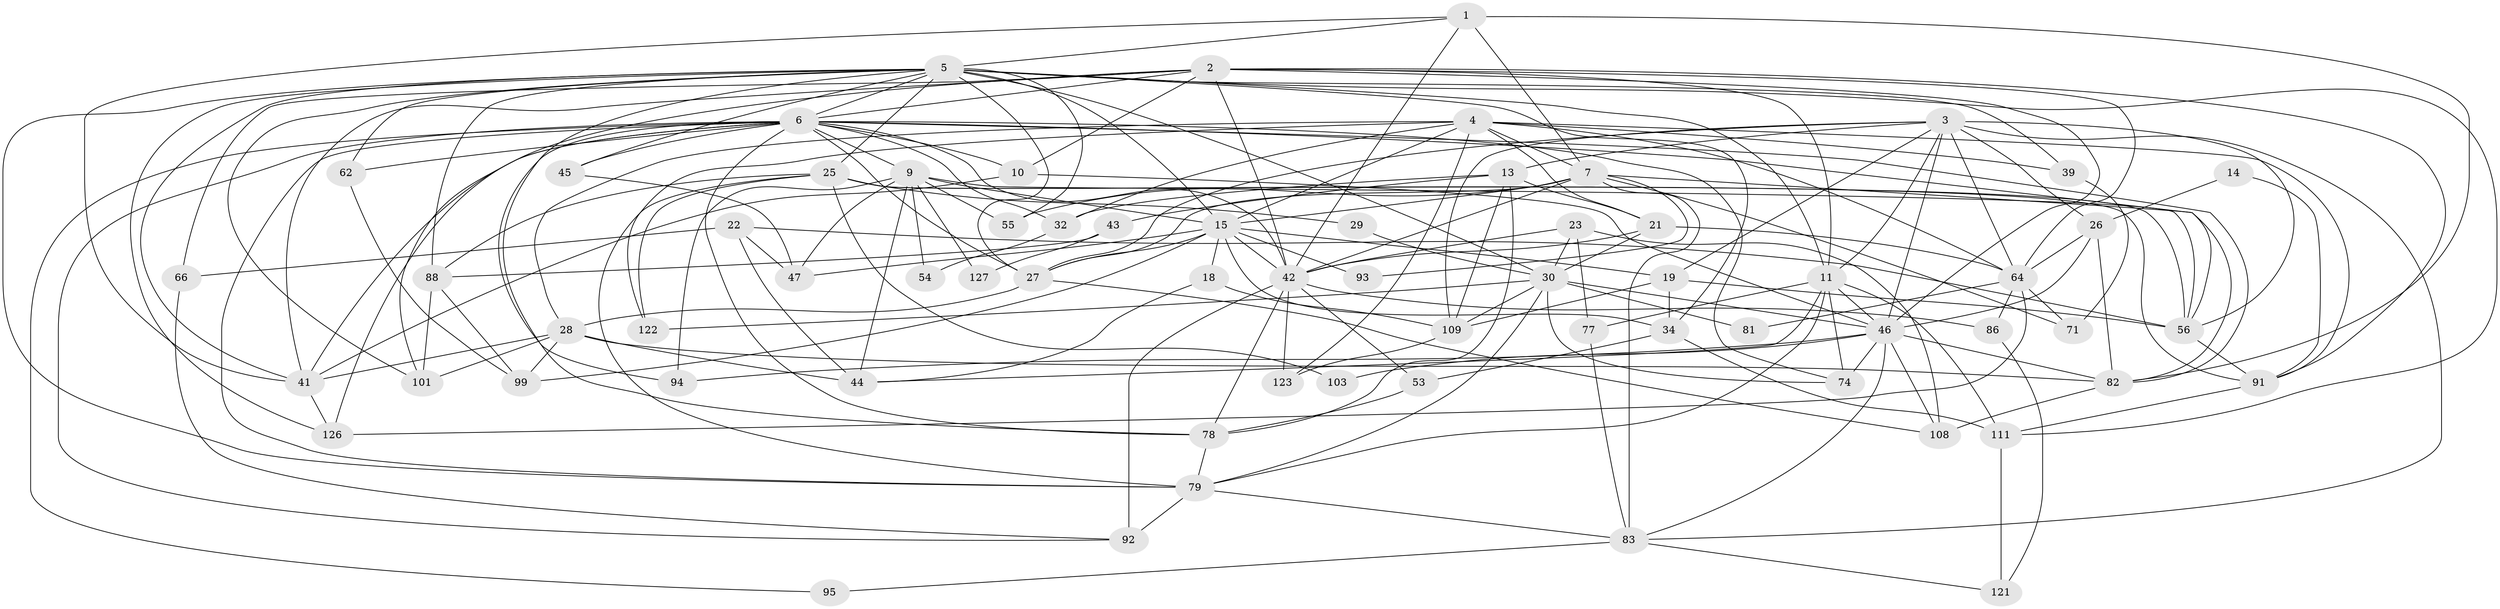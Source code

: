 // original degree distribution, {3: 0.2537313432835821, 6: 0.07462686567164178, 4: 0.3582089552238806, 5: 0.19402985074626866, 2: 0.08955223880597014, 7: 0.029850746268656716}
// Generated by graph-tools (version 1.1) at 2025/14/03/09/25 04:14:58]
// undirected, 67 vertices, 189 edges
graph export_dot {
graph [start="1"]
  node [color=gray90,style=filled];
  1 [super="+38+36"];
  2 [super="+58"];
  3 [super="+24"];
  4 [super="+84+20+63"];
  5 [super="+50+31+72+12"];
  6 [super="+61+8+16"];
  7 [super="+40"];
  9 [super="+35"];
  10;
  11 [super="+69"];
  13 [super="+59"];
  14;
  15 [super="+17"];
  18;
  19 [super="+65"];
  21;
  22;
  23 [super="+112"];
  25 [super="+37"];
  26 [super="+68+116"];
  27;
  28 [super="+48+51"];
  29;
  30 [super="+100+115"];
  32 [super="+129"];
  34;
  39;
  41 [super="+117+73"];
  42 [super="+52+107"];
  43;
  44;
  45;
  46 [super="+114+49+120"];
  47;
  53;
  54;
  55;
  56 [super="+87"];
  62;
  64 [super="+89"];
  66;
  71;
  74;
  77;
  78 [super="+96"];
  79 [super="+80"];
  81;
  82 [super="+85"];
  83 [super="+113"];
  86;
  88 [super="+133"];
  91;
  92 [super="+119"];
  93;
  94;
  95;
  99;
  101;
  103;
  108;
  109 [super="+118"];
  111 [super="+124"];
  121;
  122;
  123;
  126;
  127;
  1 -- 41;
  1 -- 42;
  1 -- 7 [weight=2];
  1 -- 5;
  1 -- 82;
  2 -- 91;
  2 -- 101;
  2 -- 64;
  2 -- 66;
  2 -- 6;
  2 -- 41;
  2 -- 10;
  2 -- 11;
  2 -- 42;
  2 -- 46;
  3 -- 27;
  3 -- 64;
  3 -- 56 [weight=2];
  3 -- 11;
  3 -- 13;
  3 -- 19;
  3 -- 83;
  3 -- 26;
  3 -- 109;
  3 -- 46 [weight=2];
  4 -- 32;
  4 -- 122;
  4 -- 123;
  4 -- 21;
  4 -- 91;
  4 -- 39;
  4 -- 64;
  4 -- 15;
  4 -- 7;
  4 -- 28;
  5 -- 62;
  5 -- 34;
  5 -- 101;
  5 -- 55;
  5 -- 30 [weight=2];
  5 -- 78;
  5 -- 79;
  5 -- 39;
  5 -- 45;
  5 -- 111;
  5 -- 27;
  5 -- 126;
  5 -- 6;
  5 -- 88;
  5 -- 41;
  5 -- 15;
  5 -- 11 [weight=2];
  5 -- 25 [weight=2];
  6 -- 32;
  6 -- 45 [weight=2];
  6 -- 126;
  6 -- 10;
  6 -- 27;
  6 -- 94;
  6 -- 92;
  6 -- 74;
  6 -- 79;
  6 -- 56;
  6 -- 9;
  6 -- 41;
  6 -- 42;
  6 -- 78;
  6 -- 82;
  6 -- 62;
  6 -- 95;
  7 -- 71;
  7 -- 83;
  7 -- 42;
  7 -- 15 [weight=2];
  7 -- 82;
  7 -- 55;
  7 -- 27;
  7 -- 93;
  9 -- 44;
  9 -- 47;
  9 -- 94;
  9 -- 54;
  9 -- 55;
  9 -- 127;
  9 -- 15;
  9 -- 56;
  10 -- 41;
  10 -- 46;
  11 -- 46 [weight=2];
  11 -- 111;
  11 -- 79;
  11 -- 77;
  11 -- 74;
  11 -- 44;
  13 -- 43;
  13 -- 78;
  13 -- 21;
  13 -- 32;
  13 -- 109;
  14 -- 91;
  14 -- 26;
  15 -- 93;
  15 -- 34;
  15 -- 99;
  15 -- 42;
  15 -- 47;
  15 -- 18;
  15 -- 19;
  15 -- 27;
  18 -- 44;
  18 -- 109;
  19 -- 109;
  19 -- 34;
  19 -- 56;
  21 -- 30;
  21 -- 64;
  21 -- 42;
  22 -- 44;
  22 -- 47;
  22 -- 56;
  22 -- 66;
  23 -- 108;
  23 -- 77;
  23 -- 30;
  23 -- 42;
  25 -- 103;
  25 -- 56;
  25 -- 88;
  25 -- 122;
  25 -- 91;
  25 -- 29;
  25 -- 79;
  26 -- 46;
  26 -- 82;
  26 -- 64;
  27 -- 108;
  27 -- 28;
  28 -- 41;
  28 -- 44;
  28 -- 99;
  28 -- 82;
  28 -- 101;
  29 -- 30;
  30 -- 74;
  30 -- 81;
  30 -- 109;
  30 -- 79;
  30 -- 122;
  30 -- 46;
  32 -- 54;
  34 -- 53;
  34 -- 111;
  39 -- 71;
  41 -- 126;
  42 -- 123 [weight=2];
  42 -- 92 [weight=2];
  42 -- 53;
  42 -- 78;
  42 -- 86;
  43 -- 127;
  43 -- 88;
  45 -- 47;
  46 -- 94;
  46 -- 103;
  46 -- 74 [weight=2];
  46 -- 82;
  46 -- 83;
  46 -- 108;
  53 -- 78;
  56 -- 91;
  62 -- 99;
  64 -- 126;
  64 -- 81;
  64 -- 86;
  64 -- 71;
  66 -- 92;
  77 -- 83;
  78 -- 79;
  79 -- 83;
  79 -- 92;
  82 -- 108;
  83 -- 121;
  83 -- 95;
  86 -- 121;
  88 -- 101;
  88 -- 99;
  91 -- 111;
  109 -- 123;
  111 -- 121;
}
